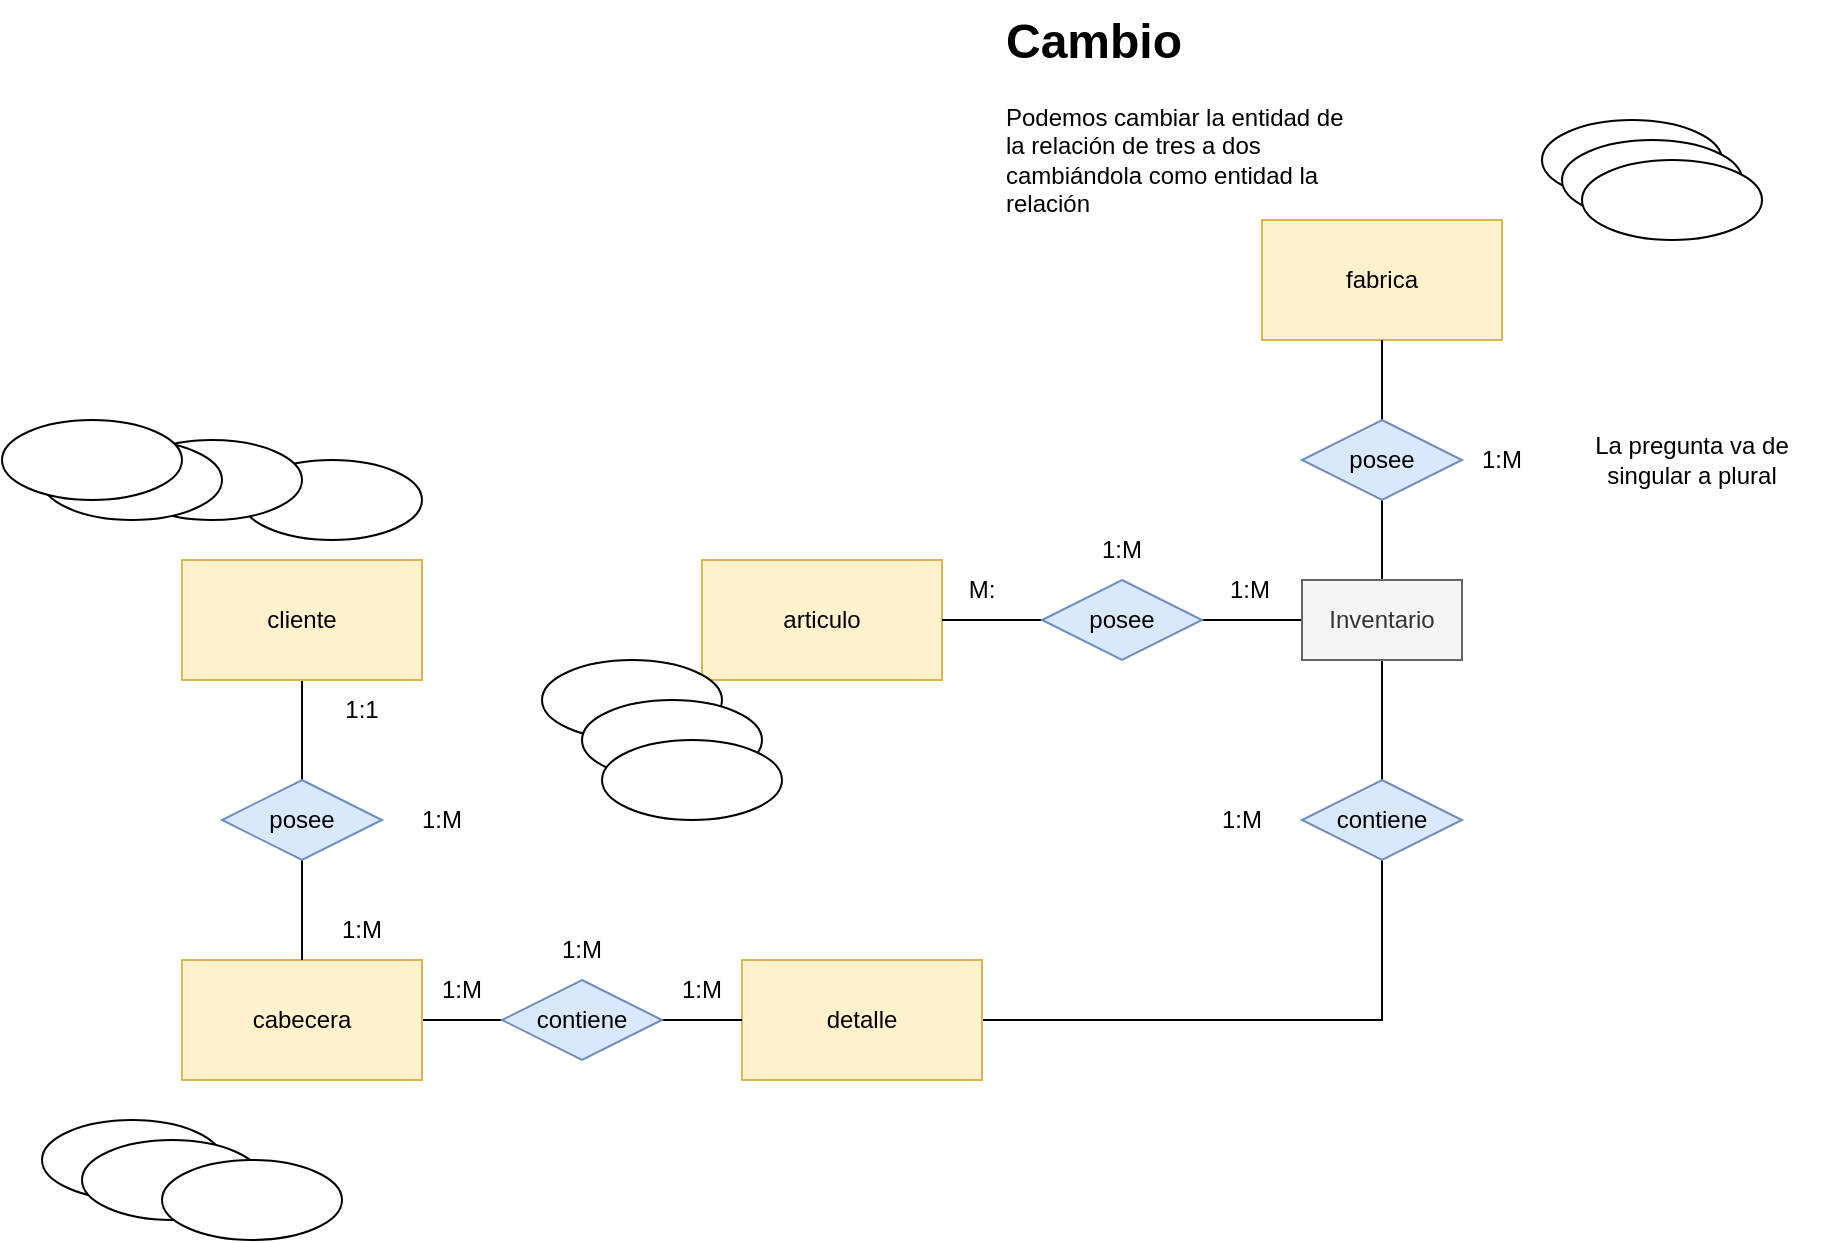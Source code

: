 <mxfile version="24.7.17">
  <diagram name="Página-1" id="-0zjJFNCTmwo6vkKP5nd">
    <mxGraphModel dx="412" dy="685" grid="1" gridSize="10" guides="1" tooltips="1" connect="1" arrows="1" fold="1" page="1" pageScale="1" pageWidth="827" pageHeight="1169" math="0" shadow="0">
      <root>
        <mxCell id="0" />
        <mxCell id="1" parent="0" />
        <mxCell id="e9VeZsLEOE9HL6Gym7Oc-15" style="edgeStyle=orthogonalEdgeStyle;rounded=0;orthogonalLoop=1;jettySize=auto;html=1;entryX=0.5;entryY=1;entryDx=0;entryDy=0;endArrow=none;endFill=0;" edge="1" parent="1" source="e9VeZsLEOE9HL6Gym7Oc-1" target="e9VeZsLEOE9HL6Gym7Oc-6">
          <mxGeometry relative="1" as="geometry" />
        </mxCell>
        <mxCell id="e9VeZsLEOE9HL6Gym7Oc-1" value="detalle" style="rounded=0;whiteSpace=wrap;html=1;fillColor=#fff2cc;strokeColor=#d6b656;" vertex="1" parent="1">
          <mxGeometry x="560" y="600" width="120" height="60" as="geometry" />
        </mxCell>
        <mxCell id="e9VeZsLEOE9HL6Gym7Oc-2" value="fabrica" style="rounded=0;whiteSpace=wrap;html=1;fillColor=#fff2cc;strokeColor=#d6b656;" vertex="1" parent="1">
          <mxGeometry x="820" y="230" width="120" height="60" as="geometry" />
        </mxCell>
        <mxCell id="e9VeZsLEOE9HL6Gym7Oc-11" style="edgeStyle=orthogonalEdgeStyle;rounded=0;orthogonalLoop=1;jettySize=auto;html=1;endArrow=none;endFill=0;" edge="1" parent="1" source="e9VeZsLEOE9HL6Gym7Oc-3" target="e9VeZsLEOE9HL6Gym7Oc-8">
          <mxGeometry relative="1" as="geometry" />
        </mxCell>
        <mxCell id="e9VeZsLEOE9HL6Gym7Oc-3" value="cabecera" style="rounded=0;whiteSpace=wrap;html=1;fillColor=#fff2cc;strokeColor=#d6b656;" vertex="1" parent="1">
          <mxGeometry x="280" y="600" width="120" height="60" as="geometry" />
        </mxCell>
        <mxCell id="e9VeZsLEOE9HL6Gym7Oc-13" style="edgeStyle=orthogonalEdgeStyle;rounded=0;orthogonalLoop=1;jettySize=auto;html=1;entryX=0;entryY=0.5;entryDx=0;entryDy=0;endArrow=none;endFill=0;" edge="1" parent="1" source="e9VeZsLEOE9HL6Gym7Oc-43" target="e9VeZsLEOE9HL6Gym7Oc-6">
          <mxGeometry relative="1" as="geometry" />
        </mxCell>
        <mxCell id="e9VeZsLEOE9HL6Gym7Oc-4" value="articulo" style="rounded=0;whiteSpace=wrap;html=1;fillColor=#fff2cc;strokeColor=#d6b656;" vertex="1" parent="1">
          <mxGeometry x="540" y="400" width="120" height="60" as="geometry" />
        </mxCell>
        <mxCell id="e9VeZsLEOE9HL6Gym7Oc-9" style="edgeStyle=orthogonalEdgeStyle;rounded=0;orthogonalLoop=1;jettySize=auto;html=1;endArrow=none;endFill=0;" edge="1" parent="1" source="e9VeZsLEOE9HL6Gym7Oc-5" target="e9VeZsLEOE9HL6Gym7Oc-7">
          <mxGeometry relative="1" as="geometry" />
        </mxCell>
        <mxCell id="e9VeZsLEOE9HL6Gym7Oc-5" value="cliente" style="rounded=0;whiteSpace=wrap;html=1;fillColor=#fff2cc;strokeColor=#d6b656;" vertex="1" parent="1">
          <mxGeometry x="280" y="400" width="120" height="60" as="geometry" />
        </mxCell>
        <mxCell id="e9VeZsLEOE9HL6Gym7Oc-14" style="edgeStyle=orthogonalEdgeStyle;rounded=0;orthogonalLoop=1;jettySize=auto;html=1;endArrow=none;endFill=0;" edge="1" parent="1" source="e9VeZsLEOE9HL6Gym7Oc-6" target="e9VeZsLEOE9HL6Gym7Oc-2">
          <mxGeometry relative="1" as="geometry" />
        </mxCell>
        <mxCell id="e9VeZsLEOE9HL6Gym7Oc-6" value="Inventario" style="rounded=0;whiteSpace=wrap;html=1;fillColor=#f5f5f5;strokeColor=#666666;fontColor=#333333;" vertex="1" parent="1">
          <mxGeometry x="840" y="410" width="80" height="40" as="geometry" />
        </mxCell>
        <mxCell id="e9VeZsLEOE9HL6Gym7Oc-10" style="edgeStyle=orthogonalEdgeStyle;rounded=0;orthogonalLoop=1;jettySize=auto;html=1;endArrow=none;endFill=0;" edge="1" parent="1" source="e9VeZsLEOE9HL6Gym7Oc-7" target="e9VeZsLEOE9HL6Gym7Oc-3">
          <mxGeometry relative="1" as="geometry" />
        </mxCell>
        <mxCell id="e9VeZsLEOE9HL6Gym7Oc-7" value="posee" style="rhombus;whiteSpace=wrap;html=1;fillColor=#dae8fc;strokeColor=#6c8ebf;" vertex="1" parent="1">
          <mxGeometry x="300" y="510" width="80" height="40" as="geometry" />
        </mxCell>
        <mxCell id="e9VeZsLEOE9HL6Gym7Oc-12" style="edgeStyle=orthogonalEdgeStyle;rounded=0;orthogonalLoop=1;jettySize=auto;html=1;endArrow=none;endFill=0;" edge="1" parent="1" source="e9VeZsLEOE9HL6Gym7Oc-8" target="e9VeZsLEOE9HL6Gym7Oc-1">
          <mxGeometry relative="1" as="geometry" />
        </mxCell>
        <mxCell id="e9VeZsLEOE9HL6Gym7Oc-8" value="contiene" style="rhombus;whiteSpace=wrap;html=1;fillColor=#dae8fc;strokeColor=#6c8ebf;" vertex="1" parent="1">
          <mxGeometry x="440" y="610" width="80" height="40" as="geometry" />
        </mxCell>
        <mxCell id="e9VeZsLEOE9HL6Gym7Oc-16" value="1:1" style="text;html=1;align=center;verticalAlign=middle;whiteSpace=wrap;rounded=0;" vertex="1" parent="1">
          <mxGeometry x="340" y="460" width="60" height="30" as="geometry" />
        </mxCell>
        <mxCell id="e9VeZsLEOE9HL6Gym7Oc-17" value="1:M" style="text;html=1;align=center;verticalAlign=middle;whiteSpace=wrap;rounded=0;" vertex="1" parent="1">
          <mxGeometry x="340" y="570" width="60" height="30" as="geometry" />
        </mxCell>
        <mxCell id="e9VeZsLEOE9HL6Gym7Oc-18" value="1:M" style="text;html=1;align=center;verticalAlign=middle;whiteSpace=wrap;rounded=0;" vertex="1" parent="1">
          <mxGeometry x="380" y="515" width="60" height="30" as="geometry" />
        </mxCell>
        <mxCell id="e9VeZsLEOE9HL6Gym7Oc-19" value="1:M" style="text;html=1;align=center;verticalAlign=middle;whiteSpace=wrap;rounded=0;" vertex="1" parent="1">
          <mxGeometry x="450" y="580" width="60" height="30" as="geometry" />
        </mxCell>
        <mxCell id="e9VeZsLEOE9HL6Gym7Oc-20" value="1:M" style="text;html=1;align=center;verticalAlign=middle;whiteSpace=wrap;rounded=0;" vertex="1" parent="1">
          <mxGeometry x="390" y="600" width="60" height="30" as="geometry" />
        </mxCell>
        <mxCell id="e9VeZsLEOE9HL6Gym7Oc-21" value="1:M" style="text;html=1;align=center;verticalAlign=middle;whiteSpace=wrap;rounded=0;" vertex="1" parent="1">
          <mxGeometry x="510" y="600" width="60" height="30" as="geometry" />
        </mxCell>
        <mxCell id="e9VeZsLEOE9HL6Gym7Oc-24" value="1:M" style="text;html=1;align=center;verticalAlign=middle;whiteSpace=wrap;rounded=0;" vertex="1" parent="1">
          <mxGeometry x="784" y="400" width="60" height="30" as="geometry" />
        </mxCell>
        <mxCell id="e9VeZsLEOE9HL6Gym7Oc-27" value="" style="ellipse;whiteSpace=wrap;html=1;" vertex="1" parent="1">
          <mxGeometry x="310" y="350" width="90" height="40" as="geometry" />
        </mxCell>
        <mxCell id="e9VeZsLEOE9HL6Gym7Oc-28" value="" style="ellipse;whiteSpace=wrap;html=1;" vertex="1" parent="1">
          <mxGeometry x="250" y="340" width="90" height="40" as="geometry" />
        </mxCell>
        <mxCell id="e9VeZsLEOE9HL6Gym7Oc-29" value="" style="ellipse;whiteSpace=wrap;html=1;" vertex="1" parent="1">
          <mxGeometry x="210" y="340" width="90" height="40" as="geometry" />
        </mxCell>
        <mxCell id="e9VeZsLEOE9HL6Gym7Oc-30" value="" style="ellipse;whiteSpace=wrap;html=1;" vertex="1" parent="1">
          <mxGeometry x="190" y="330" width="90" height="40" as="geometry" />
        </mxCell>
        <mxCell id="e9VeZsLEOE9HL6Gym7Oc-31" value="" style="ellipse;whiteSpace=wrap;html=1;" vertex="1" parent="1">
          <mxGeometry x="460" y="450" width="90" height="40" as="geometry" />
        </mxCell>
        <mxCell id="e9VeZsLEOE9HL6Gym7Oc-32" value="" style="ellipse;whiteSpace=wrap;html=1;" vertex="1" parent="1">
          <mxGeometry x="480" y="470" width="90" height="40" as="geometry" />
        </mxCell>
        <mxCell id="e9VeZsLEOE9HL6Gym7Oc-33" value="" style="ellipse;whiteSpace=wrap;html=1;" vertex="1" parent="1">
          <mxGeometry x="490" y="490" width="90" height="40" as="geometry" />
        </mxCell>
        <mxCell id="e9VeZsLEOE9HL6Gym7Oc-35" value="" style="ellipse;whiteSpace=wrap;html=1;" vertex="1" parent="1">
          <mxGeometry x="210" y="680" width="90" height="40" as="geometry" />
        </mxCell>
        <mxCell id="e9VeZsLEOE9HL6Gym7Oc-36" value="" style="ellipse;whiteSpace=wrap;html=1;" vertex="1" parent="1">
          <mxGeometry x="230" y="690" width="90" height="40" as="geometry" />
        </mxCell>
        <mxCell id="e9VeZsLEOE9HL6Gym7Oc-37" value="" style="ellipse;whiteSpace=wrap;html=1;" vertex="1" parent="1">
          <mxGeometry x="270" y="700" width="90" height="40" as="geometry" />
        </mxCell>
        <mxCell id="e9VeZsLEOE9HL6Gym7Oc-39" value="" style="ellipse;whiteSpace=wrap;html=1;" vertex="1" parent="1">
          <mxGeometry x="960" y="180" width="90" height="40" as="geometry" />
        </mxCell>
        <mxCell id="e9VeZsLEOE9HL6Gym7Oc-40" value="&lt;h1 style=&quot;margin-top: 0px;&quot;&gt;&lt;span style=&quot;background-color: initial;&quot;&gt;Cambio&lt;/span&gt;&lt;br&gt;&lt;/h1&gt;&lt;div&gt;&lt;span style=&quot;background-color: initial;&quot;&gt;Podemos cambiar la entidad de la relación de tres a dos&amp;nbsp;&lt;/span&gt;&lt;/div&gt;&lt;div&gt;&lt;span style=&quot;background-color: initial;&quot;&gt;cambiándola como entidad la relación&lt;/span&gt;&lt;/div&gt;&lt;div&gt;&lt;span style=&quot;background-color: initial;&quot;&gt;&lt;br&gt;&lt;/span&gt;&lt;/div&gt;" style="text;html=1;whiteSpace=wrap;overflow=hidden;rounded=0;" vertex="1" parent="1">
          <mxGeometry x="690" y="120" width="180" height="120" as="geometry" />
        </mxCell>
        <mxCell id="e9VeZsLEOE9HL6Gym7Oc-44" value="" style="edgeStyle=orthogonalEdgeStyle;rounded=0;orthogonalLoop=1;jettySize=auto;html=1;entryX=0;entryY=0.5;entryDx=0;entryDy=0;endArrow=none;endFill=0;" edge="1" parent="1" source="e9VeZsLEOE9HL6Gym7Oc-4" target="e9VeZsLEOE9HL6Gym7Oc-43">
          <mxGeometry relative="1" as="geometry">
            <mxPoint x="660" y="430" as="sourcePoint" />
            <mxPoint x="840" y="430" as="targetPoint" />
          </mxGeometry>
        </mxCell>
        <mxCell id="e9VeZsLEOE9HL6Gym7Oc-43" value="posee" style="rhombus;whiteSpace=wrap;html=1;fillColor=#dae8fc;strokeColor=#6c8ebf;" vertex="1" parent="1">
          <mxGeometry x="710" y="410" width="80" height="40" as="geometry" />
        </mxCell>
        <mxCell id="e9VeZsLEOE9HL6Gym7Oc-45" value="posee" style="rhombus;whiteSpace=wrap;html=1;fillColor=#dae8fc;strokeColor=#6c8ebf;" vertex="1" parent="1">
          <mxGeometry x="840" y="330" width="80" height="40" as="geometry" />
        </mxCell>
        <mxCell id="e9VeZsLEOE9HL6Gym7Oc-46" value="contiene" style="rhombus;whiteSpace=wrap;html=1;fillColor=#dae8fc;strokeColor=#6c8ebf;" vertex="1" parent="1">
          <mxGeometry x="840" y="510" width="80" height="40" as="geometry" />
        </mxCell>
        <mxCell id="e9VeZsLEOE9HL6Gym7Oc-47" value="M:" style="text;html=1;align=center;verticalAlign=middle;whiteSpace=wrap;rounded=0;" vertex="1" parent="1">
          <mxGeometry x="650" y="400" width="60" height="30" as="geometry" />
        </mxCell>
        <mxCell id="e9VeZsLEOE9HL6Gym7Oc-48" value="1:M" style="text;html=1;align=center;verticalAlign=middle;whiteSpace=wrap;rounded=0;" vertex="1" parent="1">
          <mxGeometry x="720" y="380" width="60" height="30" as="geometry" />
        </mxCell>
        <mxCell id="e9VeZsLEOE9HL6Gym7Oc-49" value="1:M" style="text;html=1;align=center;verticalAlign=middle;whiteSpace=wrap;rounded=0;" vertex="1" parent="1">
          <mxGeometry x="910" y="335" width="60" height="30" as="geometry" />
        </mxCell>
        <mxCell id="e9VeZsLEOE9HL6Gym7Oc-50" value="La pregunta va de singular a plural" style="text;html=1;align=center;verticalAlign=middle;whiteSpace=wrap;rounded=0;" vertex="1" parent="1">
          <mxGeometry x="970" y="310" width="130" height="80" as="geometry" />
        </mxCell>
        <mxCell id="e9VeZsLEOE9HL6Gym7Oc-51" value="" style="ellipse;whiteSpace=wrap;html=1;" vertex="1" parent="1">
          <mxGeometry x="970" y="190" width="90" height="40" as="geometry" />
        </mxCell>
        <mxCell id="e9VeZsLEOE9HL6Gym7Oc-52" value="" style="ellipse;whiteSpace=wrap;html=1;" vertex="1" parent="1">
          <mxGeometry x="980" y="200" width="90" height="40" as="geometry" />
        </mxCell>
        <mxCell id="e9VeZsLEOE9HL6Gym7Oc-53" value="1:M" style="text;html=1;align=center;verticalAlign=middle;whiteSpace=wrap;rounded=0;" vertex="1" parent="1">
          <mxGeometry x="780" y="515" width="60" height="30" as="geometry" />
        </mxCell>
      </root>
    </mxGraphModel>
  </diagram>
</mxfile>
